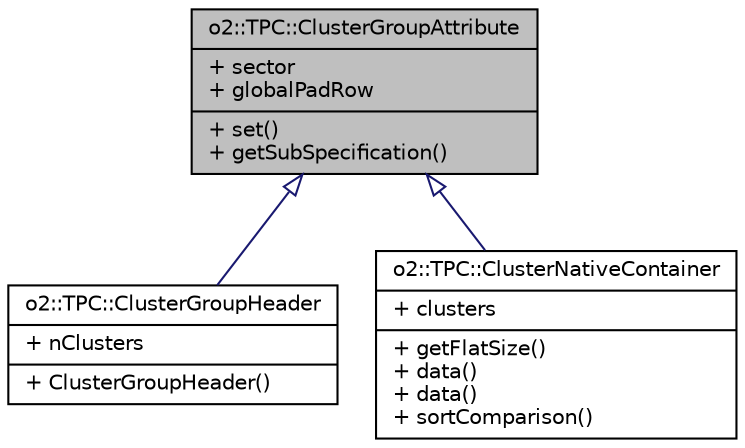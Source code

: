 digraph "o2::TPC::ClusterGroupAttribute"
{
 // INTERACTIVE_SVG=YES
  bgcolor="transparent";
  edge [fontname="Helvetica",fontsize="10",labelfontname="Helvetica",labelfontsize="10"];
  node [fontname="Helvetica",fontsize="10",shape=record];
  Node1 [label="{o2::TPC::ClusterGroupAttribute\n|+ sector\l+ globalPadRow\l|+ set()\l+ getSubSpecification()\l}",height=0.2,width=0.4,color="black", fillcolor="grey75", style="filled" fontcolor="black"];
  Node1 -> Node2 [dir="back",color="midnightblue",fontsize="10",style="solid",arrowtail="onormal",fontname="Helvetica"];
  Node2 [label="{o2::TPC::ClusterGroupHeader\n|+ nClusters\l|+ ClusterGroupHeader()\l}",height=0.2,width=0.4,color="black",URL="$d8/de8/structo2_1_1TPC_1_1ClusterGroupHeader.html"];
  Node1 -> Node3 [dir="back",color="midnightblue",fontsize="10",style="solid",arrowtail="onormal",fontname="Helvetica"];
  Node3 [label="{o2::TPC::ClusterNativeContainer\n|+ clusters\l|+ getFlatSize()\l+ data()\l+ data()\l+ sortComparison()\l}",height=0.2,width=0.4,color="black",URL="$d5/d53/structo2_1_1TPC_1_1ClusterNativeContainer.html"];
}
